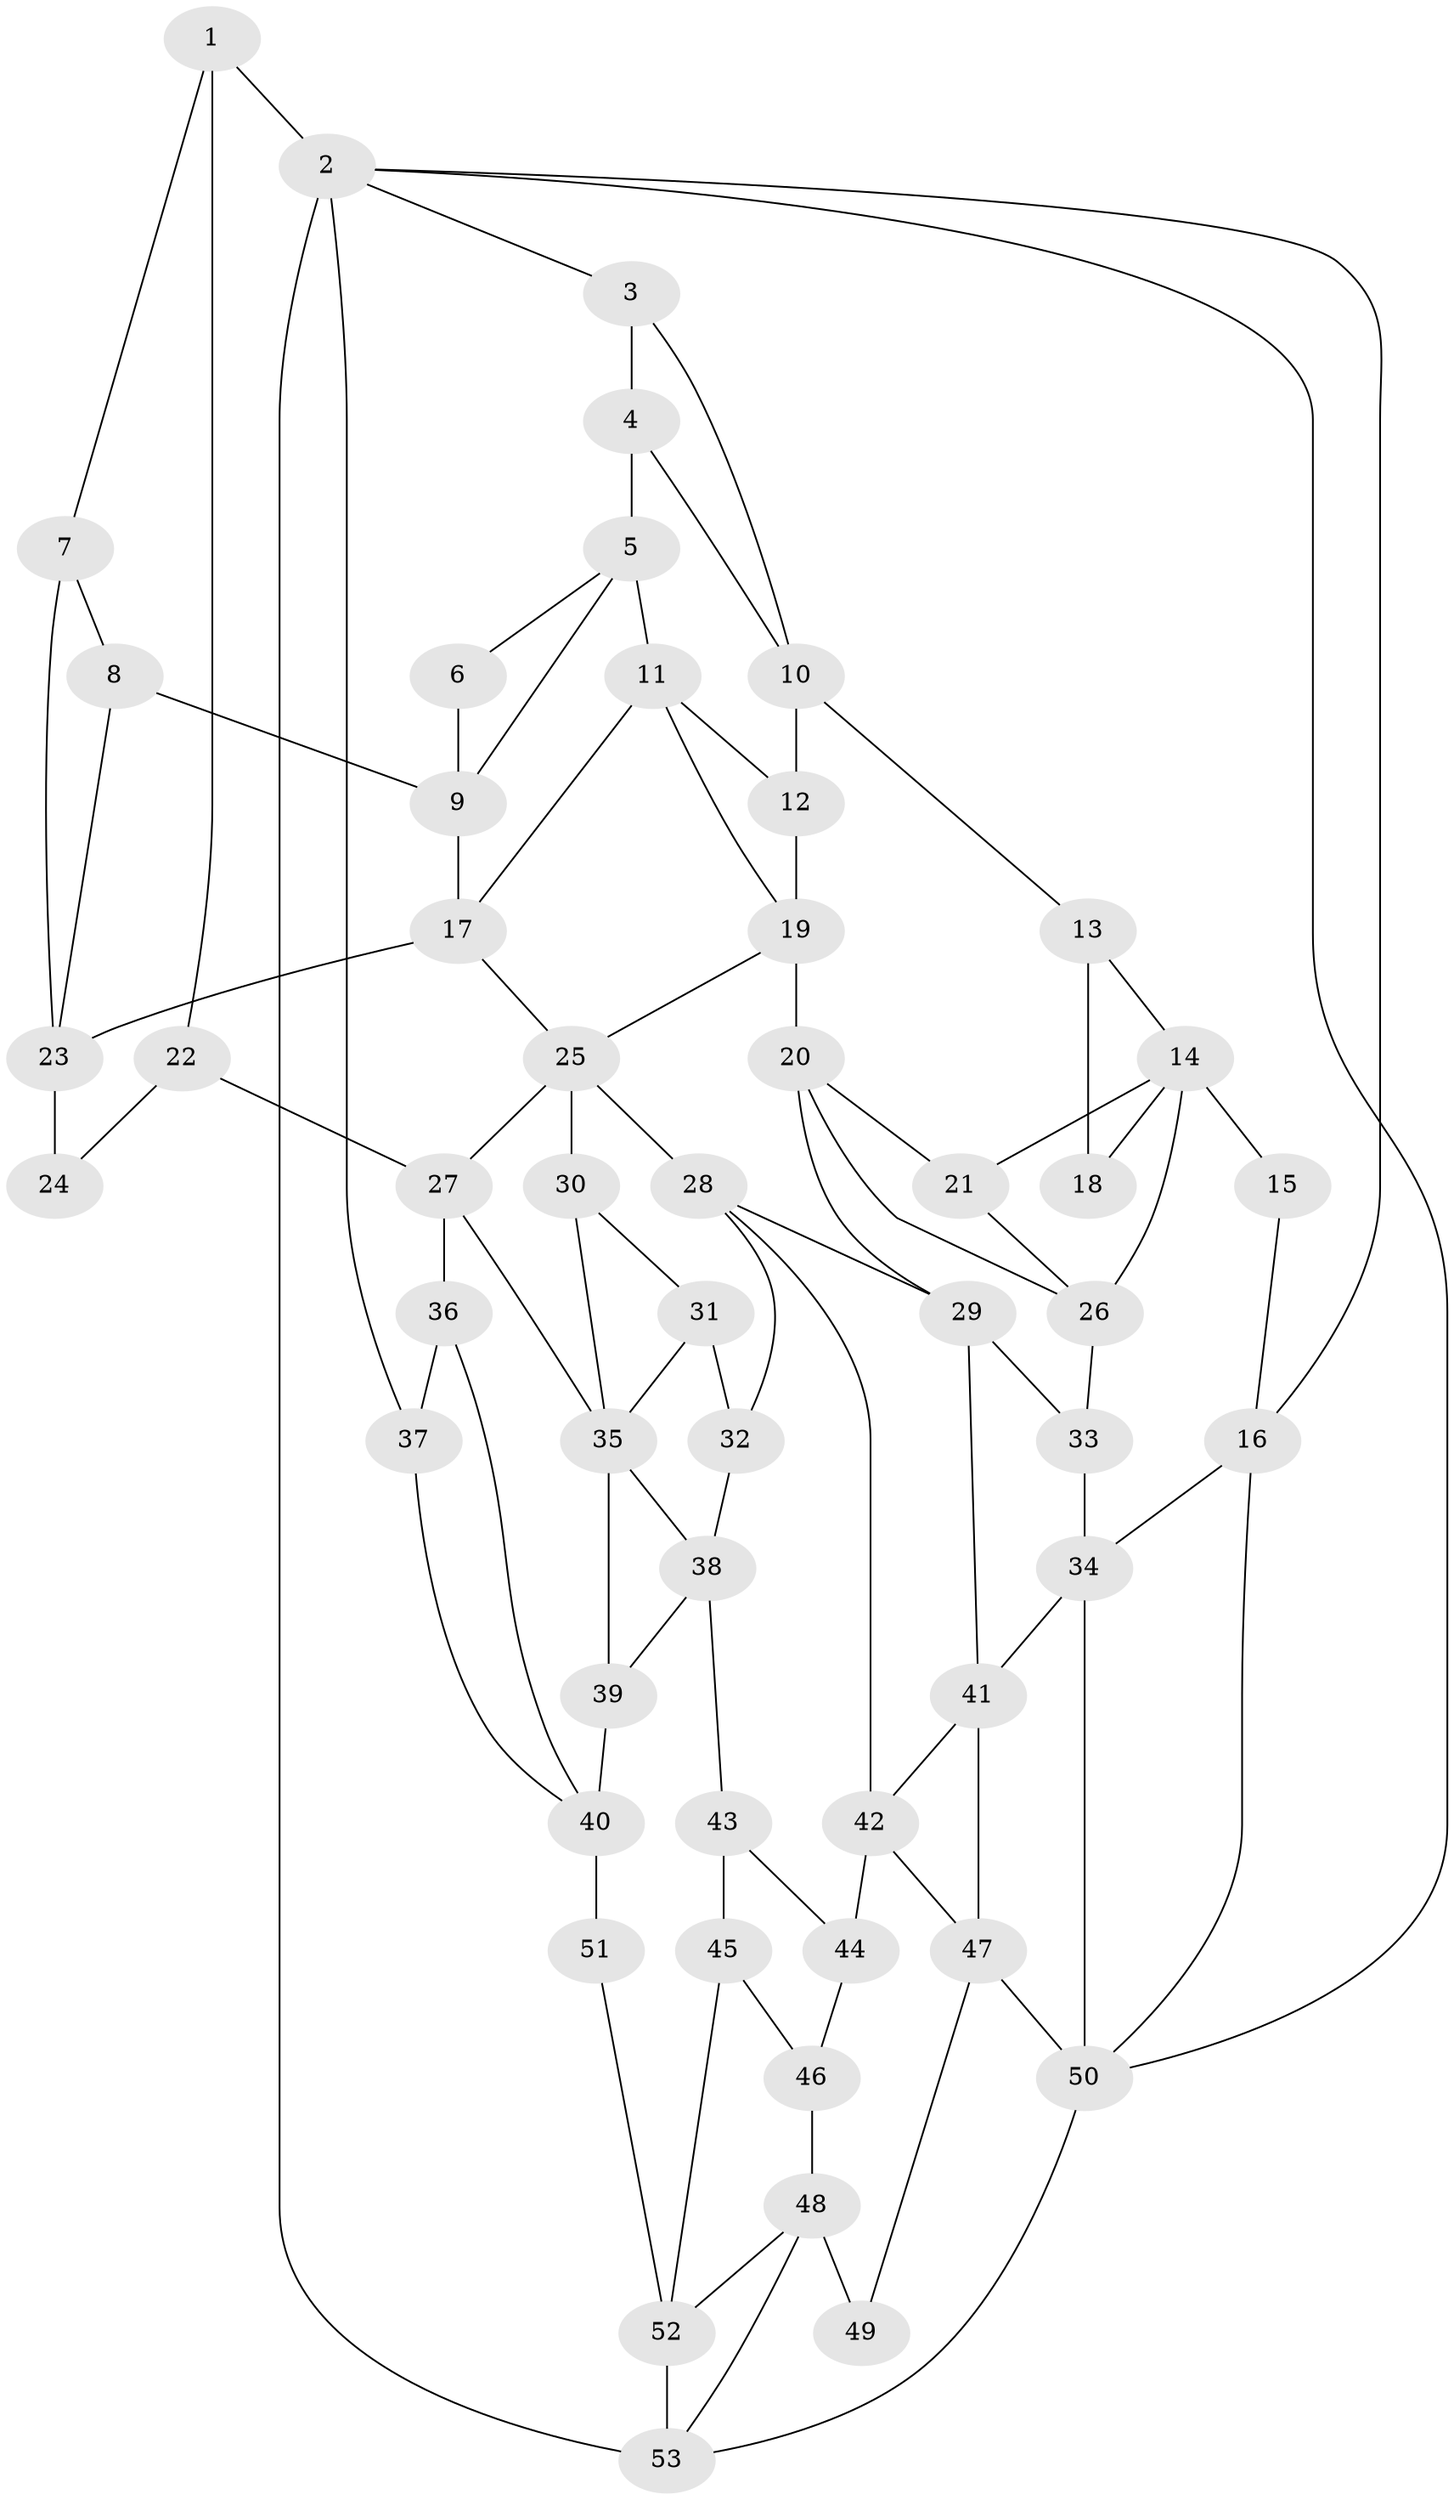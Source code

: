 // original degree distribution, {3: 0.015151515151515152, 6: 0.20454545454545456, 5: 0.5606060606060606, 4: 0.2196969696969697}
// Generated by graph-tools (version 1.1) at 2025/54/03/04/25 22:54:07]
// undirected, 53 vertices, 93 edges
graph export_dot {
  node [color=gray90,style=filled];
  1;
  2;
  3;
  4;
  5;
  6;
  7;
  8;
  9;
  10;
  11;
  12;
  13;
  14;
  15;
  16;
  17;
  18;
  19;
  20;
  21;
  22;
  23;
  24;
  25;
  26;
  27;
  28;
  29;
  30;
  31;
  32;
  33;
  34;
  35;
  36;
  37;
  38;
  39;
  40;
  41;
  42;
  43;
  44;
  45;
  46;
  47;
  48;
  49;
  50;
  51;
  52;
  53;
  1 -- 2 [weight=2.0];
  1 -- 7 [weight=1.0];
  1 -- 22 [weight=2.0];
  2 -- 3 [weight=1.0];
  2 -- 16 [weight=1.0];
  2 -- 37 [weight=1.0];
  2 -- 50 [weight=1.0];
  2 -- 53 [weight=2.0];
  3 -- 4 [weight=1.0];
  3 -- 10 [weight=1.0];
  4 -- 5 [weight=2.0];
  4 -- 10 [weight=1.0];
  5 -- 6 [weight=1.0];
  5 -- 9 [weight=1.0];
  5 -- 11 [weight=2.0];
  6 -- 9 [weight=1.0];
  7 -- 8 [weight=1.0];
  7 -- 23 [weight=2.0];
  8 -- 9 [weight=2.0];
  8 -- 23 [weight=1.0];
  9 -- 17 [weight=1.0];
  10 -- 12 [weight=2.0];
  10 -- 13 [weight=2.0];
  11 -- 12 [weight=1.0];
  11 -- 17 [weight=1.0];
  11 -- 19 [weight=1.0];
  12 -- 19 [weight=1.0];
  13 -- 14 [weight=1.0];
  13 -- 18 [weight=2.0];
  14 -- 15 [weight=2.0];
  14 -- 18 [weight=1.0];
  14 -- 21 [weight=1.0];
  14 -- 26 [weight=1.0];
  15 -- 16 [weight=1.0];
  16 -- 34 [weight=1.0];
  16 -- 50 [weight=1.0];
  17 -- 23 [weight=1.0];
  17 -- 25 [weight=1.0];
  19 -- 20 [weight=3.0];
  19 -- 25 [weight=1.0];
  20 -- 21 [weight=1.0];
  20 -- 26 [weight=1.0];
  20 -- 29 [weight=1.0];
  21 -- 26 [weight=1.0];
  22 -- 24 [weight=1.0];
  22 -- 27 [weight=2.0];
  23 -- 24 [weight=2.0];
  25 -- 27 [weight=1.0];
  25 -- 28 [weight=1.0];
  25 -- 30 [weight=1.0];
  26 -- 33 [weight=2.0];
  27 -- 35 [weight=1.0];
  27 -- 36 [weight=2.0];
  28 -- 29 [weight=1.0];
  28 -- 32 [weight=1.0];
  28 -- 42 [weight=1.0];
  29 -- 33 [weight=1.0];
  29 -- 41 [weight=1.0];
  30 -- 31 [weight=2.0];
  30 -- 35 [weight=1.0];
  31 -- 32 [weight=1.0];
  31 -- 35 [weight=1.0];
  32 -- 38 [weight=1.0];
  33 -- 34 [weight=2.0];
  34 -- 41 [weight=2.0];
  34 -- 50 [weight=1.0];
  35 -- 38 [weight=1.0];
  35 -- 39 [weight=2.0];
  36 -- 37 [weight=1.0];
  36 -- 40 [weight=1.0];
  37 -- 40 [weight=1.0];
  38 -- 39 [weight=1.0];
  38 -- 43 [weight=1.0];
  39 -- 40 [weight=2.0];
  40 -- 51 [weight=2.0];
  41 -- 42 [weight=1.0];
  41 -- 47 [weight=1.0];
  42 -- 44 [weight=2.0];
  42 -- 47 [weight=1.0];
  43 -- 44 [weight=1.0];
  43 -- 45 [weight=1.0];
  44 -- 46 [weight=2.0];
  45 -- 46 [weight=2.0];
  45 -- 52 [weight=1.0];
  46 -- 48 [weight=2.0];
  47 -- 49 [weight=1.0];
  47 -- 50 [weight=1.0];
  48 -- 49 [weight=2.0];
  48 -- 52 [weight=1.0];
  48 -- 53 [weight=1.0];
  50 -- 53 [weight=1.0];
  51 -- 52 [weight=1.0];
  52 -- 53 [weight=1.0];
}
